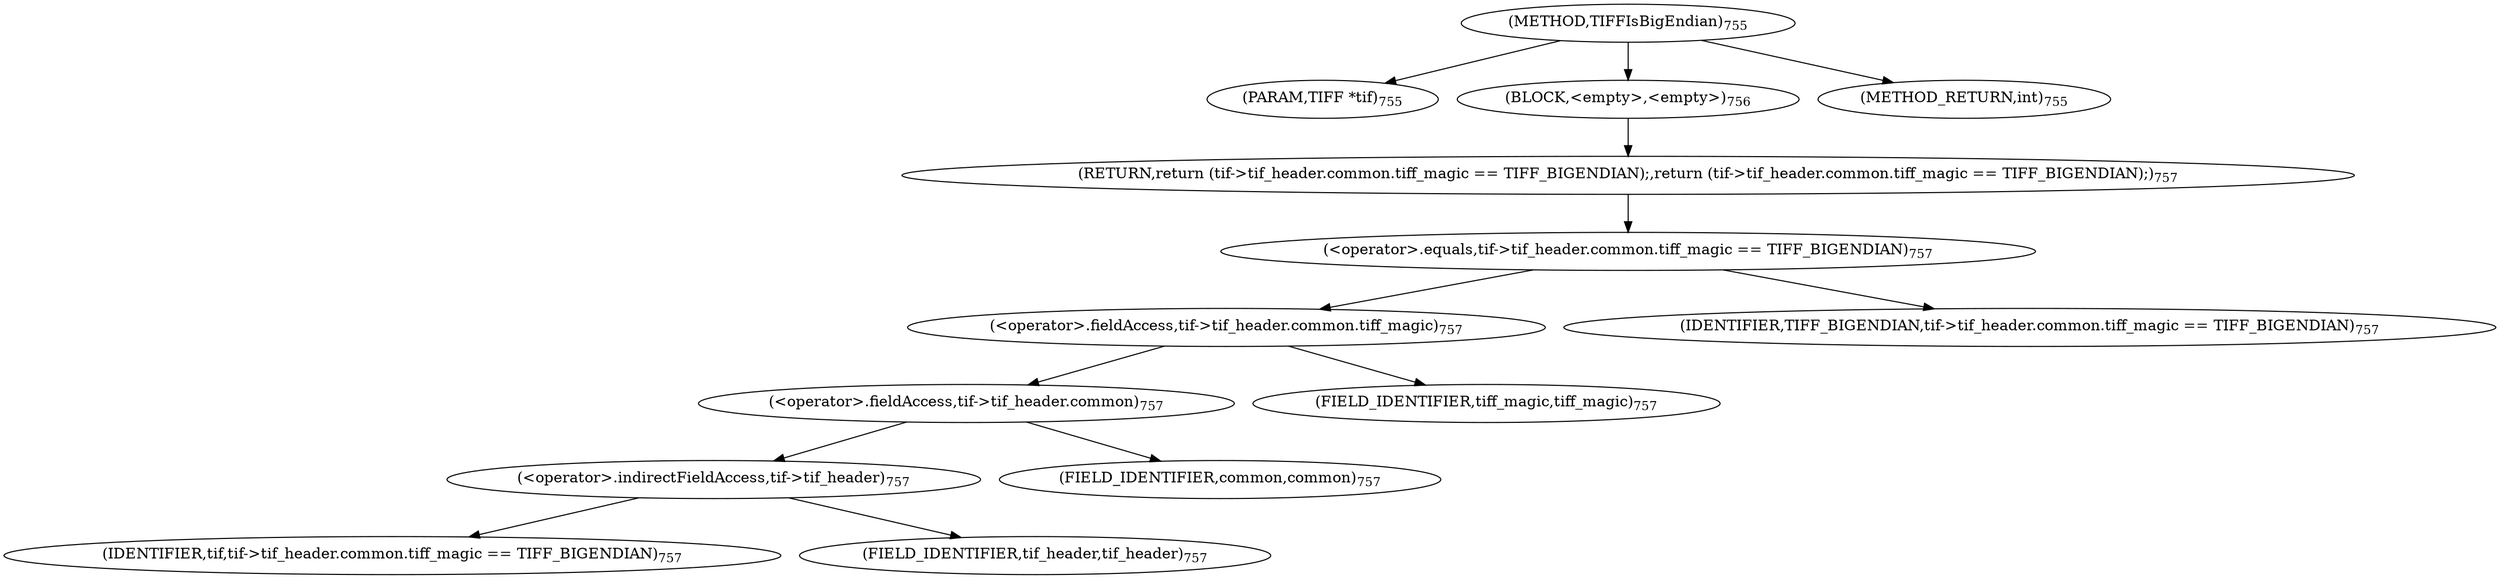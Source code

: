 digraph "TIFFIsBigEndian" {  
"1604" [label = <(METHOD,TIFFIsBigEndian)<SUB>755</SUB>> ]
"1605" [label = <(PARAM,TIFF *tif)<SUB>755</SUB>> ]
"1606" [label = <(BLOCK,&lt;empty&gt;,&lt;empty&gt;)<SUB>756</SUB>> ]
"1607" [label = <(RETURN,return (tif-&gt;tif_header.common.tiff_magic == TIFF_BIGENDIAN);,return (tif-&gt;tif_header.common.tiff_magic == TIFF_BIGENDIAN);)<SUB>757</SUB>> ]
"1608" [label = <(&lt;operator&gt;.equals,tif-&gt;tif_header.common.tiff_magic == TIFF_BIGENDIAN)<SUB>757</SUB>> ]
"1609" [label = <(&lt;operator&gt;.fieldAccess,tif-&gt;tif_header.common.tiff_magic)<SUB>757</SUB>> ]
"1610" [label = <(&lt;operator&gt;.fieldAccess,tif-&gt;tif_header.common)<SUB>757</SUB>> ]
"1611" [label = <(&lt;operator&gt;.indirectFieldAccess,tif-&gt;tif_header)<SUB>757</SUB>> ]
"1612" [label = <(IDENTIFIER,tif,tif-&gt;tif_header.common.tiff_magic == TIFF_BIGENDIAN)<SUB>757</SUB>> ]
"1613" [label = <(FIELD_IDENTIFIER,tif_header,tif_header)<SUB>757</SUB>> ]
"1614" [label = <(FIELD_IDENTIFIER,common,common)<SUB>757</SUB>> ]
"1615" [label = <(FIELD_IDENTIFIER,tiff_magic,tiff_magic)<SUB>757</SUB>> ]
"1616" [label = <(IDENTIFIER,TIFF_BIGENDIAN,tif-&gt;tif_header.common.tiff_magic == TIFF_BIGENDIAN)<SUB>757</SUB>> ]
"1617" [label = <(METHOD_RETURN,int)<SUB>755</SUB>> ]
  "1604" -> "1605" 
  "1604" -> "1606" 
  "1604" -> "1617" 
  "1606" -> "1607" 
  "1607" -> "1608" 
  "1608" -> "1609" 
  "1608" -> "1616" 
  "1609" -> "1610" 
  "1609" -> "1615" 
  "1610" -> "1611" 
  "1610" -> "1614" 
  "1611" -> "1612" 
  "1611" -> "1613" 
}
